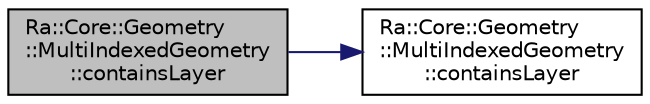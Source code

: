 digraph "Ra::Core::Geometry::MultiIndexedGeometry::containsLayer"
{
 // INTERACTIVE_SVG=YES
 // LATEX_PDF_SIZE
  edge [fontname="Helvetica",fontsize="10",labelfontname="Helvetica",labelfontsize="10"];
  node [fontname="Helvetica",fontsize="10",shape=record];
  rankdir="LR";
  Node1 [label="Ra::Core::Geometry\l::MultiIndexedGeometry\l::containsLayer",height=0.2,width=0.4,color="black", fillcolor="grey75", style="filled", fontcolor="black",tooltip="Check if at least one layer with such properties exists."];
  Node1 -> Node2 [color="midnightblue",fontsize="10",style="solid",fontname="Helvetica"];
  Node2 [label="Ra::Core::Geometry\l::MultiIndexedGeometry\l::containsLayer",height=0.2,width=0.4,color="black", fillcolor="white", style="filled",URL="$classRa_1_1Core_1_1Geometry_1_1MultiIndexedGeometry.html#a6192bea8770876bd8d0f22e56ac7799e",tooltip="Check if at least one layer with such properties exists."];
}
